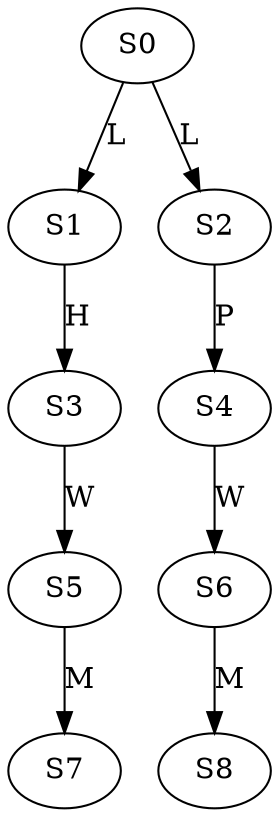 strict digraph  {
	S0 -> S1 [ label = L ];
	S0 -> S2 [ label = L ];
	S1 -> S3 [ label = H ];
	S2 -> S4 [ label = P ];
	S3 -> S5 [ label = W ];
	S4 -> S6 [ label = W ];
	S5 -> S7 [ label = M ];
	S6 -> S8 [ label = M ];
}
